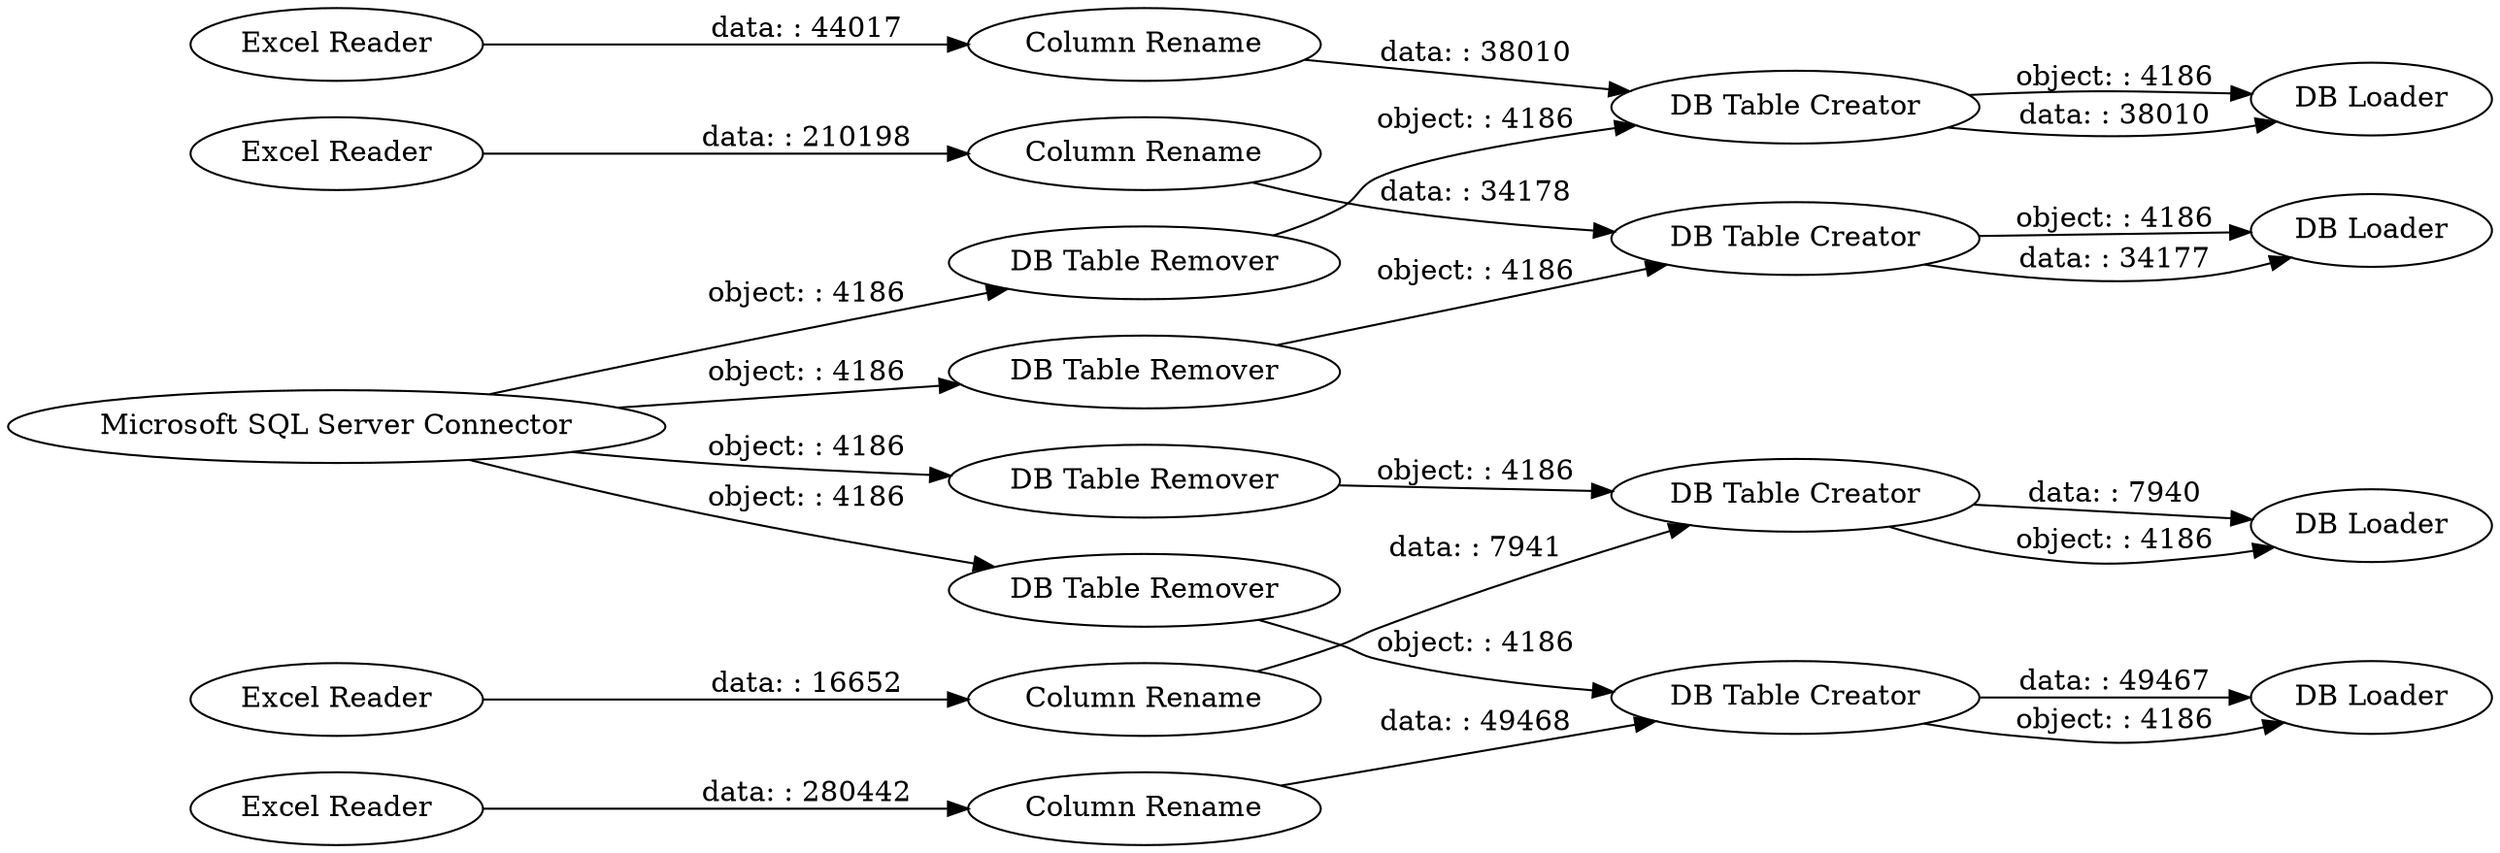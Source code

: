 digraph {
	"-2982490686889073971_15" [label="DB Table Remover"]
	"-2982490686889073971_12" [label="Column Rename"]
	"-2982490686889073971_25" [label="Column Rename"]
	"-2982490686889073971_24" [label="DB Table Remover"]
	"-2982490686889073971_26" [label="Column Rename"]
	"-2982490686889073971_11" [label="Excel Reader"]
	"-2982490686889073971_18" [label="DB Loader"]
	"-2982490686889073971_21" [label="DB Loader"]
	"-2982490686889073971_6" [label="Microsoft SQL Server Connector"]
	"-2982490686889073971_17" [label="Excel Reader"]
	"-2982490686889073971_23" [label="Excel Reader"]
	"-2982490686889073971_13" [label="DB Table Creator"]
	"-2982490686889073971_9" [label="Column Rename"]
	"-2982490686889073971_7" [label="DB Table Creator"]
	"-2982490686889073971_8" [label="DB Loader"]
	"-2982490686889073971_14" [label="DB Loader"]
	"-2982490686889073971_10" [label="DB Table Remover"]
	"-2982490686889073971_1" [label="Excel Reader"]
	"-2982490686889073971_16" [label="DB Table Creator"]
	"-2982490686889073971_19" [label="DB Table Remover"]
	"-2982490686889073971_20" [label="DB Table Creator"]
	"-2982490686889073971_6" -> "-2982490686889073971_19" [label="object: : 4186"]
	"-2982490686889073971_20" -> "-2982490686889073971_21" [label="object: : 4186"]
	"-2982490686889073971_1" -> "-2982490686889073971_9" [label="data: : 280442"]
	"-2982490686889073971_17" -> "-2982490686889073971_26" [label="data: : 44017"]
	"-2982490686889073971_7" -> "-2982490686889073971_8" [label="data: : 49467"]
	"-2982490686889073971_23" -> "-2982490686889073971_25" [label="data: : 210198"]
	"-2982490686889073971_10" -> "-2982490686889073971_7" [label="object: : 4186"]
	"-2982490686889073971_26" -> "-2982490686889073971_16" [label="data: : 38010"]
	"-2982490686889073971_16" -> "-2982490686889073971_18" [label="object: : 4186"]
	"-2982490686889073971_24" -> "-2982490686889073971_20" [label="object: : 4186"]
	"-2982490686889073971_11" -> "-2982490686889073971_12" [label="data: : 16652"]
	"-2982490686889073971_12" -> "-2982490686889073971_13" [label="data: : 7941"]
	"-2982490686889073971_25" -> "-2982490686889073971_20" [label="data: : 34178"]
	"-2982490686889073971_9" -> "-2982490686889073971_7" [label="data: : 49468"]
	"-2982490686889073971_13" -> "-2982490686889073971_14" [label="data: : 7940"]
	"-2982490686889073971_20" -> "-2982490686889073971_21" [label="data: : 34177"]
	"-2982490686889073971_15" -> "-2982490686889073971_16" [label="object: : 4186"]
	"-2982490686889073971_6" -> "-2982490686889073971_15" [label="object: : 4186"]
	"-2982490686889073971_7" -> "-2982490686889073971_8" [label="object: : 4186"]
	"-2982490686889073971_6" -> "-2982490686889073971_24" [label="object: : 4186"]
	"-2982490686889073971_19" -> "-2982490686889073971_13" [label="object: : 4186"]
	"-2982490686889073971_16" -> "-2982490686889073971_18" [label="data: : 38010"]
	"-2982490686889073971_13" -> "-2982490686889073971_14" [label="object: : 4186"]
	"-2982490686889073971_6" -> "-2982490686889073971_10" [label="object: : 4186"]
	rankdir=LR
}
